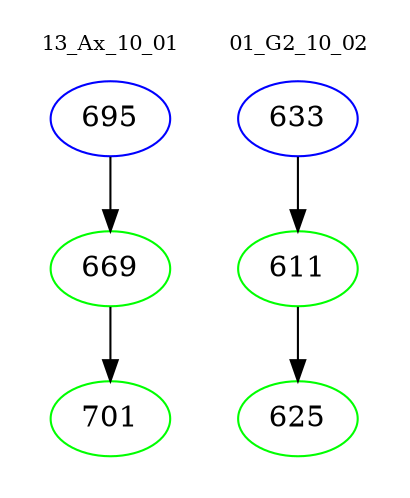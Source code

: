 digraph{
subgraph cluster_0 {
color = white
label = "13_Ax_10_01";
fontsize=10;
T0_695 [label="695", color="blue"]
T0_695 -> T0_669 [color="black"]
T0_669 [label="669", color="green"]
T0_669 -> T0_701 [color="black"]
T0_701 [label="701", color="green"]
}
subgraph cluster_1 {
color = white
label = "01_G2_10_02";
fontsize=10;
T1_633 [label="633", color="blue"]
T1_633 -> T1_611 [color="black"]
T1_611 [label="611", color="green"]
T1_611 -> T1_625 [color="black"]
T1_625 [label="625", color="green"]
}
}
